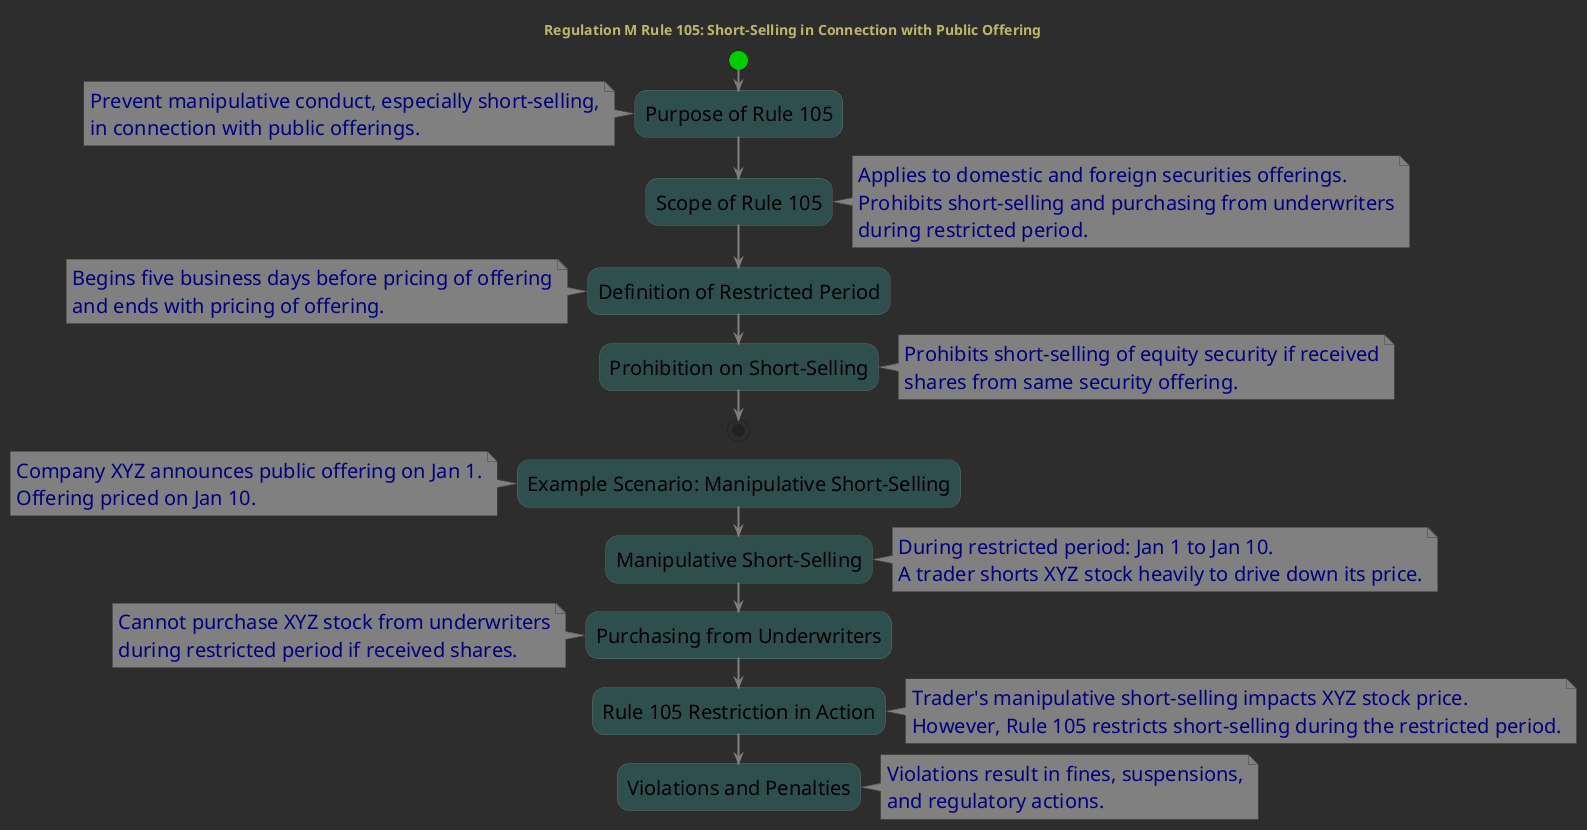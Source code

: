 @startuml
!define DarkBackground #2D2D2D
!define LightGreen #00CC00
!define LightRed #FF6666
!define LightBlue #3399FF
!define LightYellow #FFFF66
!define LightPurple #CC99FF
!define LightOrange #FF9933
!define LightGray #E6E6E6
!define DarkGray #444444


skinparam backgroundColor DarkBackground
skinparam defaultFontColor DarkKhaki

skinparam note {
    BackgroundColor Grey
    BorderColor DarkGray
    FontColor Navy
    fontstyle normal
    FontSize 20
    FontName "Ubuntu Mono"
}

skinparam {
    ActivityBackgroundColor DarkSlateGray
    ActivityBarColor Grey
    ActivityBorderColor LightGray
    ActivityBorderThickness 0
    ActivityFontColor Black
    ActivityFontName "Ubuntu Mono"
    ActivityFontSize 20
    ActivityFontStyle normal
    ActivityDiamondBackgroundColor DarkGreen
    ActivityDiamondBorderColor Lightgreen
    ActivityDiamondFontColor Black
    ActivityDiamondFontName "Ubuntu Mono"
    ActivityDiamondFontSize 20
    ActivityDiamondFontStyle normal
    ActivityArrowColor Grey
    ActivityArrowThickness 2
    ActivityStartColor LightGreen
    ActivityEndColor LightRed
}

title Regulation M Rule 105: Short-Selling in Connection with Public Offering

start

:Purpose of Rule 105;
note left
  Prevent manipulative conduct, especially short-selling,
  in connection with public offerings.
end note

:Scope of Rule 105;
note right
  Applies to domestic and foreign securities offerings.
  Prohibits short-selling and purchasing from underwriters
  during restricted period.
end note

:Definition of Restricted Period;
note left
  Begins five business days before pricing of offering
  and ends with pricing of offering.
end note

:Prohibition on Short-Selling;
note right
  Prohibits short-selling of equity security if received
  shares from same security offering.
end note

stop

:Example Scenario: Manipulative Short-Selling;
note left
  Company XYZ announces public offering on Jan 1.
  Offering priced on Jan 10.
end note

:Manipulative Short-Selling;
note right
  During restricted period: Jan 1 to Jan 10.
  A trader shorts XYZ stock heavily to drive down its price.
end note

:Purchasing from Underwriters;
note left
  Cannot purchase XYZ stock from underwriters
  during restricted period if received shares.
end note

:Rule 105 Restriction in Action;
note right
  Trader's manipulative short-selling impacts XYZ stock price.
  However, Rule 105 restricts short-selling during the restricted period.
end note

:Violations and Penalties;
note right
  Violations result in fines, suspensions,
  and regulatory actions.
end note

@enduml
